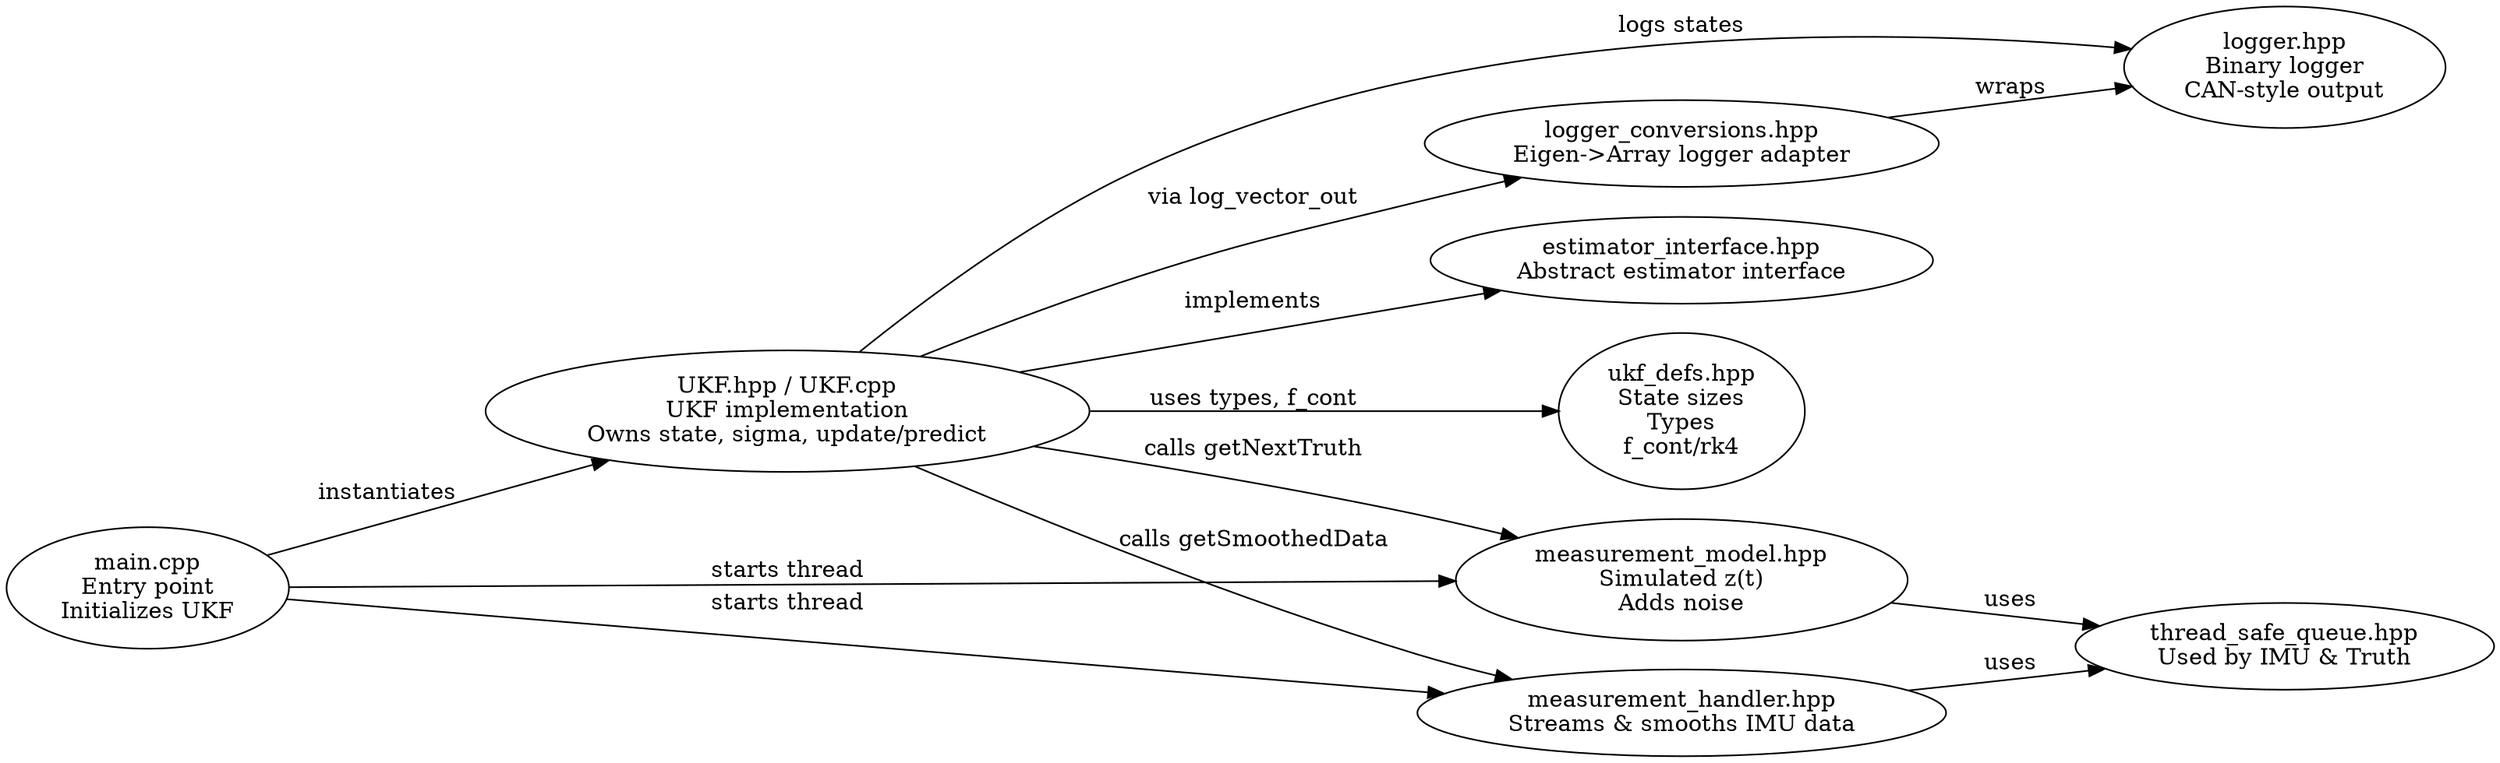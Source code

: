 // UKF Dependency Graph
digraph {
	rankdir=LR
	main [label="main.cpp
Entry point
Initializes UKF"]
	UKF [label="UKF.hpp / UKF.cpp
UKF implementation
Owns state, sigma, update/predict"]
	Iface [label="estimator_interface.hpp
Abstract estimator interface"]
	Defs [label="ukf_defs.hpp
State sizes
Types
f_cont/rk4"]
	Logger [label="logger.hpp
Binary logger
CAN-style output"]
	LogConv [label="logger_conversions.hpp
Eigen->Array logger adapter"]
	IMU [label="measurement_handler.hpp
Streams & smooths IMU data"]
	Truth [label="measurement_model.hpp
Simulated z(t)
Adds noise"]
	Queue [label="thread_safe_queue.hpp
Used by IMU & Truth"]
	main -> UKF [label=instantiates]
	UKF -> Iface [label=implements]
	UKF -> Defs [label="uses types, f_cont"]
	UKF -> IMU [label="calls getSmoothedData"]
	UKF -> Truth [label="calls getNextTruth"]
	UKF -> Logger [label="logs states"]
	UKF -> LogConv [label="via log_vector_out"]
	IMU -> Queue [label=uses]
	Truth -> Queue [label=uses]
	main -> IMU [label="starts thread"]
	main -> Truth [label="starts thread"]
	LogConv -> Logger [label=wraps]
}